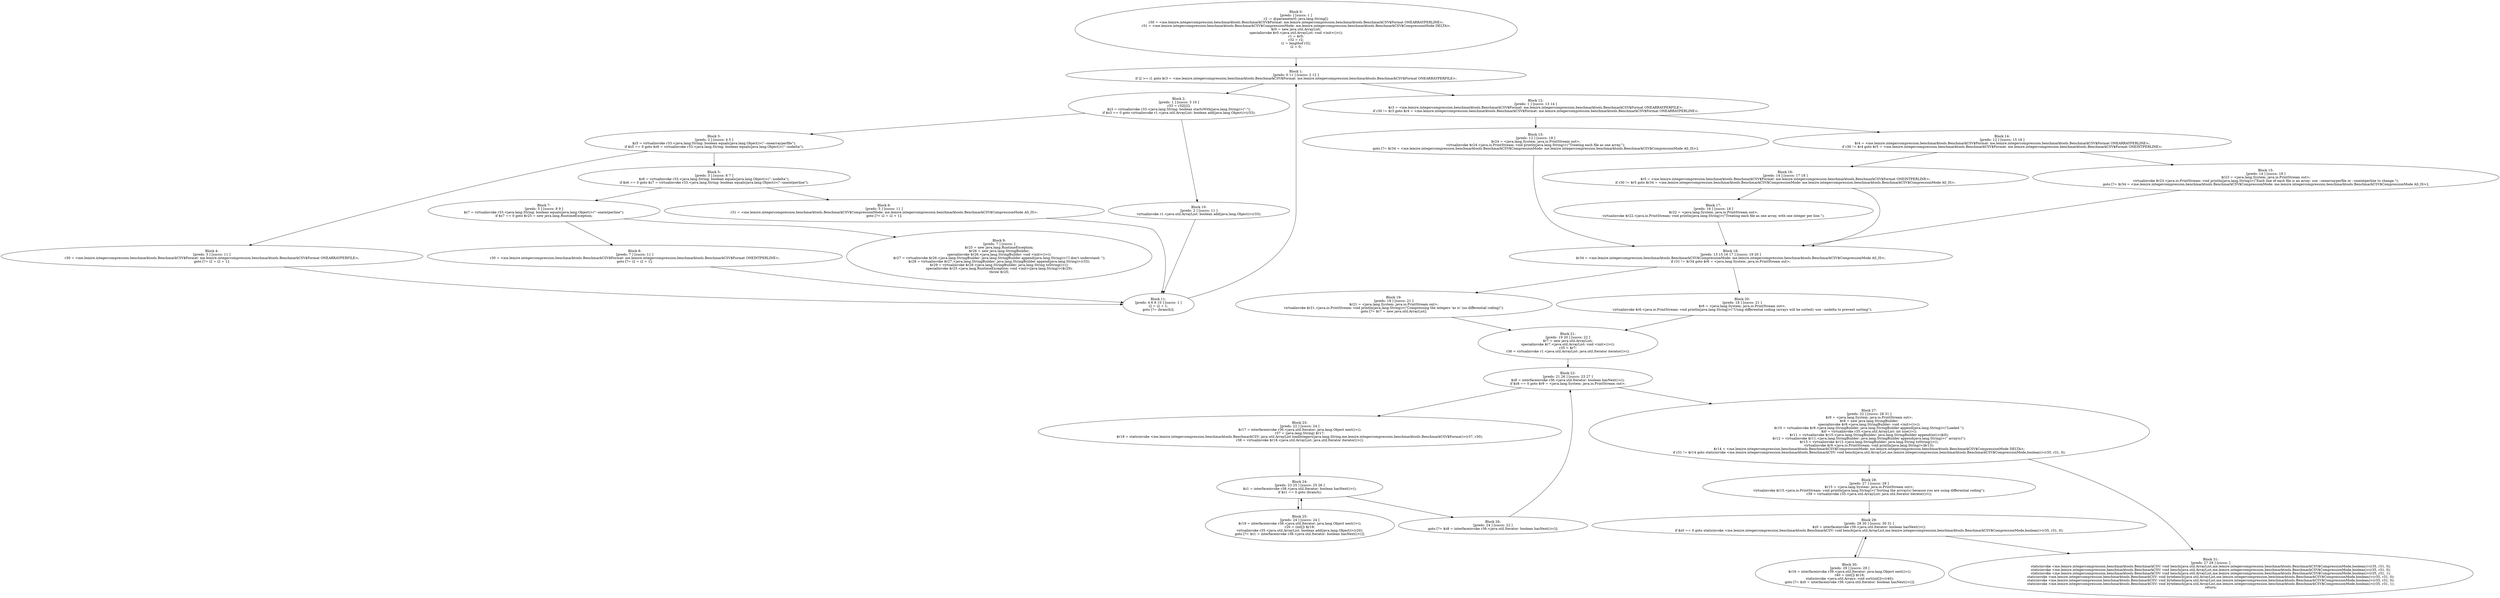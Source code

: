 digraph "unitGraph" {
    "Block 0:
[preds: ] [succs: 1 ]
r2 := @parameter0: java.lang.String[];
r30 = <me.lemire.integercompression.benchmarktools.BenchmarkCSV$Format: me.lemire.integercompression.benchmarktools.BenchmarkCSV$Format ONEARRAYPERLINE>;
r31 = <me.lemire.integercompression.benchmarktools.BenchmarkCSV$CompressionMode: me.lemire.integercompression.benchmarktools.BenchmarkCSV$CompressionMode DELTA>;
$r0 = new java.util.ArrayList;
specialinvoke $r0.<java.util.ArrayList: void <init>()>();
r1 = $r0;
r32 = r2;
i1 = lengthof r32;
i2 = 0;
"
    "Block 1:
[preds: 0 11 ] [succs: 2 12 ]
if i2 >= i1 goto $r3 = <me.lemire.integercompression.benchmarktools.BenchmarkCSV$Format: me.lemire.integercompression.benchmarktools.BenchmarkCSV$Format ONEARRAYPERFILE>;
"
    "Block 2:
[preds: 1 ] [succs: 3 10 ]
r33 = r32[i2];
$z3 = virtualinvoke r33.<java.lang.String: boolean startsWith(java.lang.String)>(\"-\");
if $z3 == 0 goto virtualinvoke r1.<java.util.ArrayList: boolean add(java.lang.Object)>(r33);
"
    "Block 3:
[preds: 2 ] [succs: 4 5 ]
$z5 = virtualinvoke r33.<java.lang.String: boolean equals(java.lang.Object)>(\"--onearrayperfile\");
if $z5 == 0 goto $z6 = virtualinvoke r33.<java.lang.String: boolean equals(java.lang.Object)>(\"--nodelta\");
"
    "Block 4:
[preds: 3 ] [succs: 11 ]
r30 = <me.lemire.integercompression.benchmarktools.BenchmarkCSV$Format: me.lemire.integercompression.benchmarktools.BenchmarkCSV$Format ONEARRAYPERFILE>;
goto [?= i2 = i2 + 1];
"
    "Block 5:
[preds: 3 ] [succs: 6 7 ]
$z6 = virtualinvoke r33.<java.lang.String: boolean equals(java.lang.Object)>(\"--nodelta\");
if $z6 == 0 goto $z7 = virtualinvoke r33.<java.lang.String: boolean equals(java.lang.Object)>(\"--oneintperline\");
"
    "Block 6:
[preds: 5 ] [succs: 11 ]
r31 = <me.lemire.integercompression.benchmarktools.BenchmarkCSV$CompressionMode: me.lemire.integercompression.benchmarktools.BenchmarkCSV$CompressionMode AS_IS>;
goto [?= i2 = i2 + 1];
"
    "Block 7:
[preds: 5 ] [succs: 8 9 ]
$z7 = virtualinvoke r33.<java.lang.String: boolean equals(java.lang.Object)>(\"--oneintperline\");
if $z7 == 0 goto $r25 = new java.lang.RuntimeException;
"
    "Block 8:
[preds: 7 ] [succs: 11 ]
r30 = <me.lemire.integercompression.benchmarktools.BenchmarkCSV$Format: me.lemire.integercompression.benchmarktools.BenchmarkCSV$Format ONEINTPERLINE>;
goto [?= i2 = i2 + 1];
"
    "Block 9:
[preds: 7 ] [succs: ]
$r25 = new java.lang.RuntimeException;
$r26 = new java.lang.StringBuilder;
specialinvoke $r26.<java.lang.StringBuilder: void <init>()>();
$r27 = virtualinvoke $r26.<java.lang.StringBuilder: java.lang.StringBuilder append(java.lang.String)>(\"I don\'t understand: \");
$r28 = virtualinvoke $r27.<java.lang.StringBuilder: java.lang.StringBuilder append(java.lang.String)>(r33);
$r29 = virtualinvoke $r28.<java.lang.StringBuilder: java.lang.String toString()>();
specialinvoke $r25.<java.lang.RuntimeException: void <init>(java.lang.String)>($r29);
throw $r25;
"
    "Block 10:
[preds: 2 ] [succs: 11 ]
virtualinvoke r1.<java.util.ArrayList: boolean add(java.lang.Object)>(r33);
"
    "Block 11:
[preds: 4 6 8 10 ] [succs: 1 ]
i2 = i2 + 1;
goto [?= (branch)];
"
    "Block 12:
[preds: 1 ] [succs: 13 14 ]
$r3 = <me.lemire.integercompression.benchmarktools.BenchmarkCSV$Format: me.lemire.integercompression.benchmarktools.BenchmarkCSV$Format ONEARRAYPERFILE>;
if r30 != $r3 goto $r4 = <me.lemire.integercompression.benchmarktools.BenchmarkCSV$Format: me.lemire.integercompression.benchmarktools.BenchmarkCSV$Format ONEARRAYPERLINE>;
"
    "Block 13:
[preds: 12 ] [succs: 18 ]
$r24 = <java.lang.System: java.io.PrintStream out>;
virtualinvoke $r24.<java.io.PrintStream: void println(java.lang.String)>(\"Treating each file as one array.\");
goto [?= $r34 = <me.lemire.integercompression.benchmarktools.BenchmarkCSV$CompressionMode: me.lemire.integercompression.benchmarktools.BenchmarkCSV$CompressionMode AS_IS>];
"
    "Block 14:
[preds: 12 ] [succs: 15 16 ]
$r4 = <me.lemire.integercompression.benchmarktools.BenchmarkCSV$Format: me.lemire.integercompression.benchmarktools.BenchmarkCSV$Format ONEARRAYPERLINE>;
if r30 != $r4 goto $r5 = <me.lemire.integercompression.benchmarktools.BenchmarkCSV$Format: me.lemire.integercompression.benchmarktools.BenchmarkCSV$Format ONEINTPERLINE>;
"
    "Block 15:
[preds: 14 ] [succs: 18 ]
$r23 = <java.lang.System: java.io.PrintStream out>;
virtualinvoke $r23.<java.io.PrintStream: void println(java.lang.String)>(\"Each line of each file is an array: use --onearrayperfile or --oneintperline to change.\");
goto [?= $r34 = <me.lemire.integercompression.benchmarktools.BenchmarkCSV$CompressionMode: me.lemire.integercompression.benchmarktools.BenchmarkCSV$CompressionMode AS_IS>];
"
    "Block 16:
[preds: 14 ] [succs: 17 18 ]
$r5 = <me.lemire.integercompression.benchmarktools.BenchmarkCSV$Format: me.lemire.integercompression.benchmarktools.BenchmarkCSV$Format ONEINTPERLINE>;
if r30 != $r5 goto $r34 = <me.lemire.integercompression.benchmarktools.BenchmarkCSV$CompressionMode: me.lemire.integercompression.benchmarktools.BenchmarkCSV$CompressionMode AS_IS>;
"
    "Block 17:
[preds: 16 ] [succs: 18 ]
$r22 = <java.lang.System: java.io.PrintStream out>;
virtualinvoke $r22.<java.io.PrintStream: void println(java.lang.String)>(\"Treating each file as one array, with one integer per line.\");
"
    "Block 18:
[preds: 13 15 16 17 ] [succs: 19 20 ]
$r34 = <me.lemire.integercompression.benchmarktools.BenchmarkCSV$CompressionMode: me.lemire.integercompression.benchmarktools.BenchmarkCSV$CompressionMode AS_IS>;
if r31 != $r34 goto $r6 = <java.lang.System: java.io.PrintStream out>;
"
    "Block 19:
[preds: 18 ] [succs: 21 ]
$r21 = <java.lang.System: java.io.PrintStream out>;
virtualinvoke $r21.<java.io.PrintStream: void println(java.lang.String)>(\"Compressing the integers \'as is\' (no differential coding)\");
goto [?= $r7 = new java.util.ArrayList];
"
    "Block 20:
[preds: 18 ] [succs: 21 ]
$r6 = <java.lang.System: java.io.PrintStream out>;
virtualinvoke $r6.<java.io.PrintStream: void println(java.lang.String)>(\"Using differential coding (arrays will be sorted): use --nodelta to prevent sorting\");
"
    "Block 21:
[preds: 19 20 ] [succs: 22 ]
$r7 = new java.util.ArrayList;
specialinvoke $r7.<java.util.ArrayList: void <init>()>();
r35 = $r7;
r36 = virtualinvoke r1.<java.util.ArrayList: java.util.Iterator iterator()>();
"
    "Block 22:
[preds: 21 26 ] [succs: 23 27 ]
$z8 = interfaceinvoke r36.<java.util.Iterator: boolean hasNext()>();
if $z8 == 0 goto $r9 = <java.lang.System: java.io.PrintStream out>;
"
    "Block 23:
[preds: 22 ] [succs: 24 ]
$r17 = interfaceinvoke r36.<java.util.Iterator: java.lang.Object next()>();
r37 = (java.lang.String) $r17;
$r18 = staticinvoke <me.lemire.integercompression.benchmarktools.BenchmarkCSV: java.util.ArrayList loadIntegers(java.lang.String,me.lemire.integercompression.benchmarktools.BenchmarkCSV$Format)>(r37, r30);
r38 = virtualinvoke $r18.<java.util.ArrayList: java.util.Iterator iterator()>();
"
    "Block 24:
[preds: 23 25 ] [succs: 25 26 ]
$z1 = interfaceinvoke r38.<java.util.Iterator: boolean hasNext()>();
if $z1 == 0 goto (branch);
"
    "Block 25:
[preds: 24 ] [succs: 24 ]
$r19 = interfaceinvoke r38.<java.util.Iterator: java.lang.Object next()>();
r20 = (int[]) $r19;
virtualinvoke r35.<java.util.ArrayList: boolean add(java.lang.Object)>(r20);
goto [?= $z1 = interfaceinvoke r38.<java.util.Iterator: boolean hasNext()>()];
"
    "Block 26:
[preds: 24 ] [succs: 22 ]
goto [?= $z8 = interfaceinvoke r36.<java.util.Iterator: boolean hasNext()>()];
"
    "Block 27:
[preds: 22 ] [succs: 28 31 ]
$r9 = <java.lang.System: java.io.PrintStream out>;
$r8 = new java.lang.StringBuilder;
specialinvoke $r8.<java.lang.StringBuilder: void <init>()>();
$r10 = virtualinvoke $r8.<java.lang.StringBuilder: java.lang.StringBuilder append(java.lang.String)>(\"Loaded \");
$i0 = virtualinvoke r35.<java.util.ArrayList: int size()>();
$r11 = virtualinvoke $r10.<java.lang.StringBuilder: java.lang.StringBuilder append(int)>($i0);
$r12 = virtualinvoke $r11.<java.lang.StringBuilder: java.lang.StringBuilder append(java.lang.String)>(\" array(s)\");
$r13 = virtualinvoke $r12.<java.lang.StringBuilder: java.lang.String toString()>();
virtualinvoke $r9.<java.io.PrintStream: void println(java.lang.String)>($r13);
$r14 = <me.lemire.integercompression.benchmarktools.BenchmarkCSV$CompressionMode: me.lemire.integercompression.benchmarktools.BenchmarkCSV$CompressionMode DELTA>;
if r31 != $r14 goto staticinvoke <me.lemire.integercompression.benchmarktools.BenchmarkCSV: void bench(java.util.ArrayList,me.lemire.integercompression.benchmarktools.BenchmarkCSV$CompressionMode,boolean)>(r35, r31, 0);
"
    "Block 28:
[preds: 27 ] [succs: 29 ]
$r15 = <java.lang.System: java.io.PrintStream out>;
virtualinvoke $r15.<java.io.PrintStream: void println(java.lang.String)>(\"Sorting the arrray(s) because you are using differential coding\");
r39 = virtualinvoke r35.<java.util.ArrayList: java.util.Iterator iterator()>();
"
    "Block 29:
[preds: 28 30 ] [succs: 30 31 ]
$z0 = interfaceinvoke r39.<java.util.Iterator: boolean hasNext()>();
if $z0 == 0 goto staticinvoke <me.lemire.integercompression.benchmarktools.BenchmarkCSV: void bench(java.util.ArrayList,me.lemire.integercompression.benchmarktools.BenchmarkCSV$CompressionMode,boolean)>(r35, r31, 0);
"
    "Block 30:
[preds: 29 ] [succs: 29 ]
$r16 = interfaceinvoke r39.<java.util.Iterator: java.lang.Object next()>();
r40 = (int[]) $r16;
staticinvoke <java.util.Arrays: void sort(int[])>(r40);
goto [?= $z0 = interfaceinvoke r39.<java.util.Iterator: boolean hasNext()>()];
"
    "Block 31:
[preds: 27 29 ] [succs: ]
staticinvoke <me.lemire.integercompression.benchmarktools.BenchmarkCSV: void bench(java.util.ArrayList,me.lemire.integercompression.benchmarktools.BenchmarkCSV$CompressionMode,boolean)>(r35, r31, 0);
staticinvoke <me.lemire.integercompression.benchmarktools.BenchmarkCSV: void bench(java.util.ArrayList,me.lemire.integercompression.benchmarktools.BenchmarkCSV$CompressionMode,boolean)>(r35, r31, 0);
staticinvoke <me.lemire.integercompression.benchmarktools.BenchmarkCSV: void bench(java.util.ArrayList,me.lemire.integercompression.benchmarktools.BenchmarkCSV$CompressionMode,boolean)>(r35, r31, 1);
staticinvoke <me.lemire.integercompression.benchmarktools.BenchmarkCSV: void bytebench(java.util.ArrayList,me.lemire.integercompression.benchmarktools.BenchmarkCSV$CompressionMode,boolean)>(r35, r31, 0);
staticinvoke <me.lemire.integercompression.benchmarktools.BenchmarkCSV: void bytebench(java.util.ArrayList,me.lemire.integercompression.benchmarktools.BenchmarkCSV$CompressionMode,boolean)>(r35, r31, 0);
staticinvoke <me.lemire.integercompression.benchmarktools.BenchmarkCSV: void bytebench(java.util.ArrayList,me.lemire.integercompression.benchmarktools.BenchmarkCSV$CompressionMode,boolean)>(r35, r31, 1);
return;
"
    "Block 0:
[preds: ] [succs: 1 ]
r2 := @parameter0: java.lang.String[];
r30 = <me.lemire.integercompression.benchmarktools.BenchmarkCSV$Format: me.lemire.integercompression.benchmarktools.BenchmarkCSV$Format ONEARRAYPERLINE>;
r31 = <me.lemire.integercompression.benchmarktools.BenchmarkCSV$CompressionMode: me.lemire.integercompression.benchmarktools.BenchmarkCSV$CompressionMode DELTA>;
$r0 = new java.util.ArrayList;
specialinvoke $r0.<java.util.ArrayList: void <init>()>();
r1 = $r0;
r32 = r2;
i1 = lengthof r32;
i2 = 0;
"->"Block 1:
[preds: 0 11 ] [succs: 2 12 ]
if i2 >= i1 goto $r3 = <me.lemire.integercompression.benchmarktools.BenchmarkCSV$Format: me.lemire.integercompression.benchmarktools.BenchmarkCSV$Format ONEARRAYPERFILE>;
";
    "Block 1:
[preds: 0 11 ] [succs: 2 12 ]
if i2 >= i1 goto $r3 = <me.lemire.integercompression.benchmarktools.BenchmarkCSV$Format: me.lemire.integercompression.benchmarktools.BenchmarkCSV$Format ONEARRAYPERFILE>;
"->"Block 2:
[preds: 1 ] [succs: 3 10 ]
r33 = r32[i2];
$z3 = virtualinvoke r33.<java.lang.String: boolean startsWith(java.lang.String)>(\"-\");
if $z3 == 0 goto virtualinvoke r1.<java.util.ArrayList: boolean add(java.lang.Object)>(r33);
";
    "Block 1:
[preds: 0 11 ] [succs: 2 12 ]
if i2 >= i1 goto $r3 = <me.lemire.integercompression.benchmarktools.BenchmarkCSV$Format: me.lemire.integercompression.benchmarktools.BenchmarkCSV$Format ONEARRAYPERFILE>;
"->"Block 12:
[preds: 1 ] [succs: 13 14 ]
$r3 = <me.lemire.integercompression.benchmarktools.BenchmarkCSV$Format: me.lemire.integercompression.benchmarktools.BenchmarkCSV$Format ONEARRAYPERFILE>;
if r30 != $r3 goto $r4 = <me.lemire.integercompression.benchmarktools.BenchmarkCSV$Format: me.lemire.integercompression.benchmarktools.BenchmarkCSV$Format ONEARRAYPERLINE>;
";
    "Block 2:
[preds: 1 ] [succs: 3 10 ]
r33 = r32[i2];
$z3 = virtualinvoke r33.<java.lang.String: boolean startsWith(java.lang.String)>(\"-\");
if $z3 == 0 goto virtualinvoke r1.<java.util.ArrayList: boolean add(java.lang.Object)>(r33);
"->"Block 3:
[preds: 2 ] [succs: 4 5 ]
$z5 = virtualinvoke r33.<java.lang.String: boolean equals(java.lang.Object)>(\"--onearrayperfile\");
if $z5 == 0 goto $z6 = virtualinvoke r33.<java.lang.String: boolean equals(java.lang.Object)>(\"--nodelta\");
";
    "Block 2:
[preds: 1 ] [succs: 3 10 ]
r33 = r32[i2];
$z3 = virtualinvoke r33.<java.lang.String: boolean startsWith(java.lang.String)>(\"-\");
if $z3 == 0 goto virtualinvoke r1.<java.util.ArrayList: boolean add(java.lang.Object)>(r33);
"->"Block 10:
[preds: 2 ] [succs: 11 ]
virtualinvoke r1.<java.util.ArrayList: boolean add(java.lang.Object)>(r33);
";
    "Block 3:
[preds: 2 ] [succs: 4 5 ]
$z5 = virtualinvoke r33.<java.lang.String: boolean equals(java.lang.Object)>(\"--onearrayperfile\");
if $z5 == 0 goto $z6 = virtualinvoke r33.<java.lang.String: boolean equals(java.lang.Object)>(\"--nodelta\");
"->"Block 4:
[preds: 3 ] [succs: 11 ]
r30 = <me.lemire.integercompression.benchmarktools.BenchmarkCSV$Format: me.lemire.integercompression.benchmarktools.BenchmarkCSV$Format ONEARRAYPERFILE>;
goto [?= i2 = i2 + 1];
";
    "Block 3:
[preds: 2 ] [succs: 4 5 ]
$z5 = virtualinvoke r33.<java.lang.String: boolean equals(java.lang.Object)>(\"--onearrayperfile\");
if $z5 == 0 goto $z6 = virtualinvoke r33.<java.lang.String: boolean equals(java.lang.Object)>(\"--nodelta\");
"->"Block 5:
[preds: 3 ] [succs: 6 7 ]
$z6 = virtualinvoke r33.<java.lang.String: boolean equals(java.lang.Object)>(\"--nodelta\");
if $z6 == 0 goto $z7 = virtualinvoke r33.<java.lang.String: boolean equals(java.lang.Object)>(\"--oneintperline\");
";
    "Block 4:
[preds: 3 ] [succs: 11 ]
r30 = <me.lemire.integercompression.benchmarktools.BenchmarkCSV$Format: me.lemire.integercompression.benchmarktools.BenchmarkCSV$Format ONEARRAYPERFILE>;
goto [?= i2 = i2 + 1];
"->"Block 11:
[preds: 4 6 8 10 ] [succs: 1 ]
i2 = i2 + 1;
goto [?= (branch)];
";
    "Block 5:
[preds: 3 ] [succs: 6 7 ]
$z6 = virtualinvoke r33.<java.lang.String: boolean equals(java.lang.Object)>(\"--nodelta\");
if $z6 == 0 goto $z7 = virtualinvoke r33.<java.lang.String: boolean equals(java.lang.Object)>(\"--oneintperline\");
"->"Block 6:
[preds: 5 ] [succs: 11 ]
r31 = <me.lemire.integercompression.benchmarktools.BenchmarkCSV$CompressionMode: me.lemire.integercompression.benchmarktools.BenchmarkCSV$CompressionMode AS_IS>;
goto [?= i2 = i2 + 1];
";
    "Block 5:
[preds: 3 ] [succs: 6 7 ]
$z6 = virtualinvoke r33.<java.lang.String: boolean equals(java.lang.Object)>(\"--nodelta\");
if $z6 == 0 goto $z7 = virtualinvoke r33.<java.lang.String: boolean equals(java.lang.Object)>(\"--oneintperline\");
"->"Block 7:
[preds: 5 ] [succs: 8 9 ]
$z7 = virtualinvoke r33.<java.lang.String: boolean equals(java.lang.Object)>(\"--oneintperline\");
if $z7 == 0 goto $r25 = new java.lang.RuntimeException;
";
    "Block 6:
[preds: 5 ] [succs: 11 ]
r31 = <me.lemire.integercompression.benchmarktools.BenchmarkCSV$CompressionMode: me.lemire.integercompression.benchmarktools.BenchmarkCSV$CompressionMode AS_IS>;
goto [?= i2 = i2 + 1];
"->"Block 11:
[preds: 4 6 8 10 ] [succs: 1 ]
i2 = i2 + 1;
goto [?= (branch)];
";
    "Block 7:
[preds: 5 ] [succs: 8 9 ]
$z7 = virtualinvoke r33.<java.lang.String: boolean equals(java.lang.Object)>(\"--oneintperline\");
if $z7 == 0 goto $r25 = new java.lang.RuntimeException;
"->"Block 8:
[preds: 7 ] [succs: 11 ]
r30 = <me.lemire.integercompression.benchmarktools.BenchmarkCSV$Format: me.lemire.integercompression.benchmarktools.BenchmarkCSV$Format ONEINTPERLINE>;
goto [?= i2 = i2 + 1];
";
    "Block 7:
[preds: 5 ] [succs: 8 9 ]
$z7 = virtualinvoke r33.<java.lang.String: boolean equals(java.lang.Object)>(\"--oneintperline\");
if $z7 == 0 goto $r25 = new java.lang.RuntimeException;
"->"Block 9:
[preds: 7 ] [succs: ]
$r25 = new java.lang.RuntimeException;
$r26 = new java.lang.StringBuilder;
specialinvoke $r26.<java.lang.StringBuilder: void <init>()>();
$r27 = virtualinvoke $r26.<java.lang.StringBuilder: java.lang.StringBuilder append(java.lang.String)>(\"I don\'t understand: \");
$r28 = virtualinvoke $r27.<java.lang.StringBuilder: java.lang.StringBuilder append(java.lang.String)>(r33);
$r29 = virtualinvoke $r28.<java.lang.StringBuilder: java.lang.String toString()>();
specialinvoke $r25.<java.lang.RuntimeException: void <init>(java.lang.String)>($r29);
throw $r25;
";
    "Block 8:
[preds: 7 ] [succs: 11 ]
r30 = <me.lemire.integercompression.benchmarktools.BenchmarkCSV$Format: me.lemire.integercompression.benchmarktools.BenchmarkCSV$Format ONEINTPERLINE>;
goto [?= i2 = i2 + 1];
"->"Block 11:
[preds: 4 6 8 10 ] [succs: 1 ]
i2 = i2 + 1;
goto [?= (branch)];
";
    "Block 10:
[preds: 2 ] [succs: 11 ]
virtualinvoke r1.<java.util.ArrayList: boolean add(java.lang.Object)>(r33);
"->"Block 11:
[preds: 4 6 8 10 ] [succs: 1 ]
i2 = i2 + 1;
goto [?= (branch)];
";
    "Block 11:
[preds: 4 6 8 10 ] [succs: 1 ]
i2 = i2 + 1;
goto [?= (branch)];
"->"Block 1:
[preds: 0 11 ] [succs: 2 12 ]
if i2 >= i1 goto $r3 = <me.lemire.integercompression.benchmarktools.BenchmarkCSV$Format: me.lemire.integercompression.benchmarktools.BenchmarkCSV$Format ONEARRAYPERFILE>;
";
    "Block 12:
[preds: 1 ] [succs: 13 14 ]
$r3 = <me.lemire.integercompression.benchmarktools.BenchmarkCSV$Format: me.lemire.integercompression.benchmarktools.BenchmarkCSV$Format ONEARRAYPERFILE>;
if r30 != $r3 goto $r4 = <me.lemire.integercompression.benchmarktools.BenchmarkCSV$Format: me.lemire.integercompression.benchmarktools.BenchmarkCSV$Format ONEARRAYPERLINE>;
"->"Block 13:
[preds: 12 ] [succs: 18 ]
$r24 = <java.lang.System: java.io.PrintStream out>;
virtualinvoke $r24.<java.io.PrintStream: void println(java.lang.String)>(\"Treating each file as one array.\");
goto [?= $r34 = <me.lemire.integercompression.benchmarktools.BenchmarkCSV$CompressionMode: me.lemire.integercompression.benchmarktools.BenchmarkCSV$CompressionMode AS_IS>];
";
    "Block 12:
[preds: 1 ] [succs: 13 14 ]
$r3 = <me.lemire.integercompression.benchmarktools.BenchmarkCSV$Format: me.lemire.integercompression.benchmarktools.BenchmarkCSV$Format ONEARRAYPERFILE>;
if r30 != $r3 goto $r4 = <me.lemire.integercompression.benchmarktools.BenchmarkCSV$Format: me.lemire.integercompression.benchmarktools.BenchmarkCSV$Format ONEARRAYPERLINE>;
"->"Block 14:
[preds: 12 ] [succs: 15 16 ]
$r4 = <me.lemire.integercompression.benchmarktools.BenchmarkCSV$Format: me.lemire.integercompression.benchmarktools.BenchmarkCSV$Format ONEARRAYPERLINE>;
if r30 != $r4 goto $r5 = <me.lemire.integercompression.benchmarktools.BenchmarkCSV$Format: me.lemire.integercompression.benchmarktools.BenchmarkCSV$Format ONEINTPERLINE>;
";
    "Block 13:
[preds: 12 ] [succs: 18 ]
$r24 = <java.lang.System: java.io.PrintStream out>;
virtualinvoke $r24.<java.io.PrintStream: void println(java.lang.String)>(\"Treating each file as one array.\");
goto [?= $r34 = <me.lemire.integercompression.benchmarktools.BenchmarkCSV$CompressionMode: me.lemire.integercompression.benchmarktools.BenchmarkCSV$CompressionMode AS_IS>];
"->"Block 18:
[preds: 13 15 16 17 ] [succs: 19 20 ]
$r34 = <me.lemire.integercompression.benchmarktools.BenchmarkCSV$CompressionMode: me.lemire.integercompression.benchmarktools.BenchmarkCSV$CompressionMode AS_IS>;
if r31 != $r34 goto $r6 = <java.lang.System: java.io.PrintStream out>;
";
    "Block 14:
[preds: 12 ] [succs: 15 16 ]
$r4 = <me.lemire.integercompression.benchmarktools.BenchmarkCSV$Format: me.lemire.integercompression.benchmarktools.BenchmarkCSV$Format ONEARRAYPERLINE>;
if r30 != $r4 goto $r5 = <me.lemire.integercompression.benchmarktools.BenchmarkCSV$Format: me.lemire.integercompression.benchmarktools.BenchmarkCSV$Format ONEINTPERLINE>;
"->"Block 15:
[preds: 14 ] [succs: 18 ]
$r23 = <java.lang.System: java.io.PrintStream out>;
virtualinvoke $r23.<java.io.PrintStream: void println(java.lang.String)>(\"Each line of each file is an array: use --onearrayperfile or --oneintperline to change.\");
goto [?= $r34 = <me.lemire.integercompression.benchmarktools.BenchmarkCSV$CompressionMode: me.lemire.integercompression.benchmarktools.BenchmarkCSV$CompressionMode AS_IS>];
";
    "Block 14:
[preds: 12 ] [succs: 15 16 ]
$r4 = <me.lemire.integercompression.benchmarktools.BenchmarkCSV$Format: me.lemire.integercompression.benchmarktools.BenchmarkCSV$Format ONEARRAYPERLINE>;
if r30 != $r4 goto $r5 = <me.lemire.integercompression.benchmarktools.BenchmarkCSV$Format: me.lemire.integercompression.benchmarktools.BenchmarkCSV$Format ONEINTPERLINE>;
"->"Block 16:
[preds: 14 ] [succs: 17 18 ]
$r5 = <me.lemire.integercompression.benchmarktools.BenchmarkCSV$Format: me.lemire.integercompression.benchmarktools.BenchmarkCSV$Format ONEINTPERLINE>;
if r30 != $r5 goto $r34 = <me.lemire.integercompression.benchmarktools.BenchmarkCSV$CompressionMode: me.lemire.integercompression.benchmarktools.BenchmarkCSV$CompressionMode AS_IS>;
";
    "Block 15:
[preds: 14 ] [succs: 18 ]
$r23 = <java.lang.System: java.io.PrintStream out>;
virtualinvoke $r23.<java.io.PrintStream: void println(java.lang.String)>(\"Each line of each file is an array: use --onearrayperfile or --oneintperline to change.\");
goto [?= $r34 = <me.lemire.integercompression.benchmarktools.BenchmarkCSV$CompressionMode: me.lemire.integercompression.benchmarktools.BenchmarkCSV$CompressionMode AS_IS>];
"->"Block 18:
[preds: 13 15 16 17 ] [succs: 19 20 ]
$r34 = <me.lemire.integercompression.benchmarktools.BenchmarkCSV$CompressionMode: me.lemire.integercompression.benchmarktools.BenchmarkCSV$CompressionMode AS_IS>;
if r31 != $r34 goto $r6 = <java.lang.System: java.io.PrintStream out>;
";
    "Block 16:
[preds: 14 ] [succs: 17 18 ]
$r5 = <me.lemire.integercompression.benchmarktools.BenchmarkCSV$Format: me.lemire.integercompression.benchmarktools.BenchmarkCSV$Format ONEINTPERLINE>;
if r30 != $r5 goto $r34 = <me.lemire.integercompression.benchmarktools.BenchmarkCSV$CompressionMode: me.lemire.integercompression.benchmarktools.BenchmarkCSV$CompressionMode AS_IS>;
"->"Block 17:
[preds: 16 ] [succs: 18 ]
$r22 = <java.lang.System: java.io.PrintStream out>;
virtualinvoke $r22.<java.io.PrintStream: void println(java.lang.String)>(\"Treating each file as one array, with one integer per line.\");
";
    "Block 16:
[preds: 14 ] [succs: 17 18 ]
$r5 = <me.lemire.integercompression.benchmarktools.BenchmarkCSV$Format: me.lemire.integercompression.benchmarktools.BenchmarkCSV$Format ONEINTPERLINE>;
if r30 != $r5 goto $r34 = <me.lemire.integercompression.benchmarktools.BenchmarkCSV$CompressionMode: me.lemire.integercompression.benchmarktools.BenchmarkCSV$CompressionMode AS_IS>;
"->"Block 18:
[preds: 13 15 16 17 ] [succs: 19 20 ]
$r34 = <me.lemire.integercompression.benchmarktools.BenchmarkCSV$CompressionMode: me.lemire.integercompression.benchmarktools.BenchmarkCSV$CompressionMode AS_IS>;
if r31 != $r34 goto $r6 = <java.lang.System: java.io.PrintStream out>;
";
    "Block 17:
[preds: 16 ] [succs: 18 ]
$r22 = <java.lang.System: java.io.PrintStream out>;
virtualinvoke $r22.<java.io.PrintStream: void println(java.lang.String)>(\"Treating each file as one array, with one integer per line.\");
"->"Block 18:
[preds: 13 15 16 17 ] [succs: 19 20 ]
$r34 = <me.lemire.integercompression.benchmarktools.BenchmarkCSV$CompressionMode: me.lemire.integercompression.benchmarktools.BenchmarkCSV$CompressionMode AS_IS>;
if r31 != $r34 goto $r6 = <java.lang.System: java.io.PrintStream out>;
";
    "Block 18:
[preds: 13 15 16 17 ] [succs: 19 20 ]
$r34 = <me.lemire.integercompression.benchmarktools.BenchmarkCSV$CompressionMode: me.lemire.integercompression.benchmarktools.BenchmarkCSV$CompressionMode AS_IS>;
if r31 != $r34 goto $r6 = <java.lang.System: java.io.PrintStream out>;
"->"Block 19:
[preds: 18 ] [succs: 21 ]
$r21 = <java.lang.System: java.io.PrintStream out>;
virtualinvoke $r21.<java.io.PrintStream: void println(java.lang.String)>(\"Compressing the integers \'as is\' (no differential coding)\");
goto [?= $r7 = new java.util.ArrayList];
";
    "Block 18:
[preds: 13 15 16 17 ] [succs: 19 20 ]
$r34 = <me.lemire.integercompression.benchmarktools.BenchmarkCSV$CompressionMode: me.lemire.integercompression.benchmarktools.BenchmarkCSV$CompressionMode AS_IS>;
if r31 != $r34 goto $r6 = <java.lang.System: java.io.PrintStream out>;
"->"Block 20:
[preds: 18 ] [succs: 21 ]
$r6 = <java.lang.System: java.io.PrintStream out>;
virtualinvoke $r6.<java.io.PrintStream: void println(java.lang.String)>(\"Using differential coding (arrays will be sorted): use --nodelta to prevent sorting\");
";
    "Block 19:
[preds: 18 ] [succs: 21 ]
$r21 = <java.lang.System: java.io.PrintStream out>;
virtualinvoke $r21.<java.io.PrintStream: void println(java.lang.String)>(\"Compressing the integers \'as is\' (no differential coding)\");
goto [?= $r7 = new java.util.ArrayList];
"->"Block 21:
[preds: 19 20 ] [succs: 22 ]
$r7 = new java.util.ArrayList;
specialinvoke $r7.<java.util.ArrayList: void <init>()>();
r35 = $r7;
r36 = virtualinvoke r1.<java.util.ArrayList: java.util.Iterator iterator()>();
";
    "Block 20:
[preds: 18 ] [succs: 21 ]
$r6 = <java.lang.System: java.io.PrintStream out>;
virtualinvoke $r6.<java.io.PrintStream: void println(java.lang.String)>(\"Using differential coding (arrays will be sorted): use --nodelta to prevent sorting\");
"->"Block 21:
[preds: 19 20 ] [succs: 22 ]
$r7 = new java.util.ArrayList;
specialinvoke $r7.<java.util.ArrayList: void <init>()>();
r35 = $r7;
r36 = virtualinvoke r1.<java.util.ArrayList: java.util.Iterator iterator()>();
";
    "Block 21:
[preds: 19 20 ] [succs: 22 ]
$r7 = new java.util.ArrayList;
specialinvoke $r7.<java.util.ArrayList: void <init>()>();
r35 = $r7;
r36 = virtualinvoke r1.<java.util.ArrayList: java.util.Iterator iterator()>();
"->"Block 22:
[preds: 21 26 ] [succs: 23 27 ]
$z8 = interfaceinvoke r36.<java.util.Iterator: boolean hasNext()>();
if $z8 == 0 goto $r9 = <java.lang.System: java.io.PrintStream out>;
";
    "Block 22:
[preds: 21 26 ] [succs: 23 27 ]
$z8 = interfaceinvoke r36.<java.util.Iterator: boolean hasNext()>();
if $z8 == 0 goto $r9 = <java.lang.System: java.io.PrintStream out>;
"->"Block 23:
[preds: 22 ] [succs: 24 ]
$r17 = interfaceinvoke r36.<java.util.Iterator: java.lang.Object next()>();
r37 = (java.lang.String) $r17;
$r18 = staticinvoke <me.lemire.integercompression.benchmarktools.BenchmarkCSV: java.util.ArrayList loadIntegers(java.lang.String,me.lemire.integercompression.benchmarktools.BenchmarkCSV$Format)>(r37, r30);
r38 = virtualinvoke $r18.<java.util.ArrayList: java.util.Iterator iterator()>();
";
    "Block 22:
[preds: 21 26 ] [succs: 23 27 ]
$z8 = interfaceinvoke r36.<java.util.Iterator: boolean hasNext()>();
if $z8 == 0 goto $r9 = <java.lang.System: java.io.PrintStream out>;
"->"Block 27:
[preds: 22 ] [succs: 28 31 ]
$r9 = <java.lang.System: java.io.PrintStream out>;
$r8 = new java.lang.StringBuilder;
specialinvoke $r8.<java.lang.StringBuilder: void <init>()>();
$r10 = virtualinvoke $r8.<java.lang.StringBuilder: java.lang.StringBuilder append(java.lang.String)>(\"Loaded \");
$i0 = virtualinvoke r35.<java.util.ArrayList: int size()>();
$r11 = virtualinvoke $r10.<java.lang.StringBuilder: java.lang.StringBuilder append(int)>($i0);
$r12 = virtualinvoke $r11.<java.lang.StringBuilder: java.lang.StringBuilder append(java.lang.String)>(\" array(s)\");
$r13 = virtualinvoke $r12.<java.lang.StringBuilder: java.lang.String toString()>();
virtualinvoke $r9.<java.io.PrintStream: void println(java.lang.String)>($r13);
$r14 = <me.lemire.integercompression.benchmarktools.BenchmarkCSV$CompressionMode: me.lemire.integercompression.benchmarktools.BenchmarkCSV$CompressionMode DELTA>;
if r31 != $r14 goto staticinvoke <me.lemire.integercompression.benchmarktools.BenchmarkCSV: void bench(java.util.ArrayList,me.lemire.integercompression.benchmarktools.BenchmarkCSV$CompressionMode,boolean)>(r35, r31, 0);
";
    "Block 23:
[preds: 22 ] [succs: 24 ]
$r17 = interfaceinvoke r36.<java.util.Iterator: java.lang.Object next()>();
r37 = (java.lang.String) $r17;
$r18 = staticinvoke <me.lemire.integercompression.benchmarktools.BenchmarkCSV: java.util.ArrayList loadIntegers(java.lang.String,me.lemire.integercompression.benchmarktools.BenchmarkCSV$Format)>(r37, r30);
r38 = virtualinvoke $r18.<java.util.ArrayList: java.util.Iterator iterator()>();
"->"Block 24:
[preds: 23 25 ] [succs: 25 26 ]
$z1 = interfaceinvoke r38.<java.util.Iterator: boolean hasNext()>();
if $z1 == 0 goto (branch);
";
    "Block 24:
[preds: 23 25 ] [succs: 25 26 ]
$z1 = interfaceinvoke r38.<java.util.Iterator: boolean hasNext()>();
if $z1 == 0 goto (branch);
"->"Block 25:
[preds: 24 ] [succs: 24 ]
$r19 = interfaceinvoke r38.<java.util.Iterator: java.lang.Object next()>();
r20 = (int[]) $r19;
virtualinvoke r35.<java.util.ArrayList: boolean add(java.lang.Object)>(r20);
goto [?= $z1 = interfaceinvoke r38.<java.util.Iterator: boolean hasNext()>()];
";
    "Block 24:
[preds: 23 25 ] [succs: 25 26 ]
$z1 = interfaceinvoke r38.<java.util.Iterator: boolean hasNext()>();
if $z1 == 0 goto (branch);
"->"Block 26:
[preds: 24 ] [succs: 22 ]
goto [?= $z8 = interfaceinvoke r36.<java.util.Iterator: boolean hasNext()>()];
";
    "Block 25:
[preds: 24 ] [succs: 24 ]
$r19 = interfaceinvoke r38.<java.util.Iterator: java.lang.Object next()>();
r20 = (int[]) $r19;
virtualinvoke r35.<java.util.ArrayList: boolean add(java.lang.Object)>(r20);
goto [?= $z1 = interfaceinvoke r38.<java.util.Iterator: boolean hasNext()>()];
"->"Block 24:
[preds: 23 25 ] [succs: 25 26 ]
$z1 = interfaceinvoke r38.<java.util.Iterator: boolean hasNext()>();
if $z1 == 0 goto (branch);
";
    "Block 26:
[preds: 24 ] [succs: 22 ]
goto [?= $z8 = interfaceinvoke r36.<java.util.Iterator: boolean hasNext()>()];
"->"Block 22:
[preds: 21 26 ] [succs: 23 27 ]
$z8 = interfaceinvoke r36.<java.util.Iterator: boolean hasNext()>();
if $z8 == 0 goto $r9 = <java.lang.System: java.io.PrintStream out>;
";
    "Block 27:
[preds: 22 ] [succs: 28 31 ]
$r9 = <java.lang.System: java.io.PrintStream out>;
$r8 = new java.lang.StringBuilder;
specialinvoke $r8.<java.lang.StringBuilder: void <init>()>();
$r10 = virtualinvoke $r8.<java.lang.StringBuilder: java.lang.StringBuilder append(java.lang.String)>(\"Loaded \");
$i0 = virtualinvoke r35.<java.util.ArrayList: int size()>();
$r11 = virtualinvoke $r10.<java.lang.StringBuilder: java.lang.StringBuilder append(int)>($i0);
$r12 = virtualinvoke $r11.<java.lang.StringBuilder: java.lang.StringBuilder append(java.lang.String)>(\" array(s)\");
$r13 = virtualinvoke $r12.<java.lang.StringBuilder: java.lang.String toString()>();
virtualinvoke $r9.<java.io.PrintStream: void println(java.lang.String)>($r13);
$r14 = <me.lemire.integercompression.benchmarktools.BenchmarkCSV$CompressionMode: me.lemire.integercompression.benchmarktools.BenchmarkCSV$CompressionMode DELTA>;
if r31 != $r14 goto staticinvoke <me.lemire.integercompression.benchmarktools.BenchmarkCSV: void bench(java.util.ArrayList,me.lemire.integercompression.benchmarktools.BenchmarkCSV$CompressionMode,boolean)>(r35, r31, 0);
"->"Block 28:
[preds: 27 ] [succs: 29 ]
$r15 = <java.lang.System: java.io.PrintStream out>;
virtualinvoke $r15.<java.io.PrintStream: void println(java.lang.String)>(\"Sorting the arrray(s) because you are using differential coding\");
r39 = virtualinvoke r35.<java.util.ArrayList: java.util.Iterator iterator()>();
";
    "Block 27:
[preds: 22 ] [succs: 28 31 ]
$r9 = <java.lang.System: java.io.PrintStream out>;
$r8 = new java.lang.StringBuilder;
specialinvoke $r8.<java.lang.StringBuilder: void <init>()>();
$r10 = virtualinvoke $r8.<java.lang.StringBuilder: java.lang.StringBuilder append(java.lang.String)>(\"Loaded \");
$i0 = virtualinvoke r35.<java.util.ArrayList: int size()>();
$r11 = virtualinvoke $r10.<java.lang.StringBuilder: java.lang.StringBuilder append(int)>($i0);
$r12 = virtualinvoke $r11.<java.lang.StringBuilder: java.lang.StringBuilder append(java.lang.String)>(\" array(s)\");
$r13 = virtualinvoke $r12.<java.lang.StringBuilder: java.lang.String toString()>();
virtualinvoke $r9.<java.io.PrintStream: void println(java.lang.String)>($r13);
$r14 = <me.lemire.integercompression.benchmarktools.BenchmarkCSV$CompressionMode: me.lemire.integercompression.benchmarktools.BenchmarkCSV$CompressionMode DELTA>;
if r31 != $r14 goto staticinvoke <me.lemire.integercompression.benchmarktools.BenchmarkCSV: void bench(java.util.ArrayList,me.lemire.integercompression.benchmarktools.BenchmarkCSV$CompressionMode,boolean)>(r35, r31, 0);
"->"Block 31:
[preds: 27 29 ] [succs: ]
staticinvoke <me.lemire.integercompression.benchmarktools.BenchmarkCSV: void bench(java.util.ArrayList,me.lemire.integercompression.benchmarktools.BenchmarkCSV$CompressionMode,boolean)>(r35, r31, 0);
staticinvoke <me.lemire.integercompression.benchmarktools.BenchmarkCSV: void bench(java.util.ArrayList,me.lemire.integercompression.benchmarktools.BenchmarkCSV$CompressionMode,boolean)>(r35, r31, 0);
staticinvoke <me.lemire.integercompression.benchmarktools.BenchmarkCSV: void bench(java.util.ArrayList,me.lemire.integercompression.benchmarktools.BenchmarkCSV$CompressionMode,boolean)>(r35, r31, 1);
staticinvoke <me.lemire.integercompression.benchmarktools.BenchmarkCSV: void bytebench(java.util.ArrayList,me.lemire.integercompression.benchmarktools.BenchmarkCSV$CompressionMode,boolean)>(r35, r31, 0);
staticinvoke <me.lemire.integercompression.benchmarktools.BenchmarkCSV: void bytebench(java.util.ArrayList,me.lemire.integercompression.benchmarktools.BenchmarkCSV$CompressionMode,boolean)>(r35, r31, 0);
staticinvoke <me.lemire.integercompression.benchmarktools.BenchmarkCSV: void bytebench(java.util.ArrayList,me.lemire.integercompression.benchmarktools.BenchmarkCSV$CompressionMode,boolean)>(r35, r31, 1);
return;
";
    "Block 28:
[preds: 27 ] [succs: 29 ]
$r15 = <java.lang.System: java.io.PrintStream out>;
virtualinvoke $r15.<java.io.PrintStream: void println(java.lang.String)>(\"Sorting the arrray(s) because you are using differential coding\");
r39 = virtualinvoke r35.<java.util.ArrayList: java.util.Iterator iterator()>();
"->"Block 29:
[preds: 28 30 ] [succs: 30 31 ]
$z0 = interfaceinvoke r39.<java.util.Iterator: boolean hasNext()>();
if $z0 == 0 goto staticinvoke <me.lemire.integercompression.benchmarktools.BenchmarkCSV: void bench(java.util.ArrayList,me.lemire.integercompression.benchmarktools.BenchmarkCSV$CompressionMode,boolean)>(r35, r31, 0);
";
    "Block 29:
[preds: 28 30 ] [succs: 30 31 ]
$z0 = interfaceinvoke r39.<java.util.Iterator: boolean hasNext()>();
if $z0 == 0 goto staticinvoke <me.lemire.integercompression.benchmarktools.BenchmarkCSV: void bench(java.util.ArrayList,me.lemire.integercompression.benchmarktools.BenchmarkCSV$CompressionMode,boolean)>(r35, r31, 0);
"->"Block 30:
[preds: 29 ] [succs: 29 ]
$r16 = interfaceinvoke r39.<java.util.Iterator: java.lang.Object next()>();
r40 = (int[]) $r16;
staticinvoke <java.util.Arrays: void sort(int[])>(r40);
goto [?= $z0 = interfaceinvoke r39.<java.util.Iterator: boolean hasNext()>()];
";
    "Block 29:
[preds: 28 30 ] [succs: 30 31 ]
$z0 = interfaceinvoke r39.<java.util.Iterator: boolean hasNext()>();
if $z0 == 0 goto staticinvoke <me.lemire.integercompression.benchmarktools.BenchmarkCSV: void bench(java.util.ArrayList,me.lemire.integercompression.benchmarktools.BenchmarkCSV$CompressionMode,boolean)>(r35, r31, 0);
"->"Block 31:
[preds: 27 29 ] [succs: ]
staticinvoke <me.lemire.integercompression.benchmarktools.BenchmarkCSV: void bench(java.util.ArrayList,me.lemire.integercompression.benchmarktools.BenchmarkCSV$CompressionMode,boolean)>(r35, r31, 0);
staticinvoke <me.lemire.integercompression.benchmarktools.BenchmarkCSV: void bench(java.util.ArrayList,me.lemire.integercompression.benchmarktools.BenchmarkCSV$CompressionMode,boolean)>(r35, r31, 0);
staticinvoke <me.lemire.integercompression.benchmarktools.BenchmarkCSV: void bench(java.util.ArrayList,me.lemire.integercompression.benchmarktools.BenchmarkCSV$CompressionMode,boolean)>(r35, r31, 1);
staticinvoke <me.lemire.integercompression.benchmarktools.BenchmarkCSV: void bytebench(java.util.ArrayList,me.lemire.integercompression.benchmarktools.BenchmarkCSV$CompressionMode,boolean)>(r35, r31, 0);
staticinvoke <me.lemire.integercompression.benchmarktools.BenchmarkCSV: void bytebench(java.util.ArrayList,me.lemire.integercompression.benchmarktools.BenchmarkCSV$CompressionMode,boolean)>(r35, r31, 0);
staticinvoke <me.lemire.integercompression.benchmarktools.BenchmarkCSV: void bytebench(java.util.ArrayList,me.lemire.integercompression.benchmarktools.BenchmarkCSV$CompressionMode,boolean)>(r35, r31, 1);
return;
";
    "Block 30:
[preds: 29 ] [succs: 29 ]
$r16 = interfaceinvoke r39.<java.util.Iterator: java.lang.Object next()>();
r40 = (int[]) $r16;
staticinvoke <java.util.Arrays: void sort(int[])>(r40);
goto [?= $z0 = interfaceinvoke r39.<java.util.Iterator: boolean hasNext()>()];
"->"Block 29:
[preds: 28 30 ] [succs: 30 31 ]
$z0 = interfaceinvoke r39.<java.util.Iterator: boolean hasNext()>();
if $z0 == 0 goto staticinvoke <me.lemire.integercompression.benchmarktools.BenchmarkCSV: void bench(java.util.ArrayList,me.lemire.integercompression.benchmarktools.BenchmarkCSV$CompressionMode,boolean)>(r35, r31, 0);
";
}
